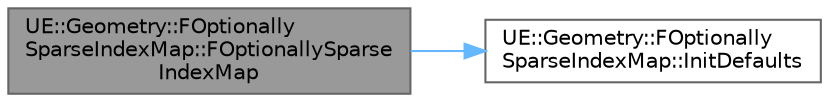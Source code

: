 digraph "UE::Geometry::FOptionallySparseIndexMap::FOptionallySparseIndexMap"
{
 // INTERACTIVE_SVG=YES
 // LATEX_PDF_SIZE
  bgcolor="transparent";
  edge [fontname=Helvetica,fontsize=10,labelfontname=Helvetica,labelfontsize=10];
  node [fontname=Helvetica,fontsize=10,shape=box,height=0.2,width=0.4];
  rankdir="LR";
  Node1 [id="Node000001",label="UE::Geometry::FOptionally\lSparseIndexMap::FOptionallySparse\lIndexMap",height=0.2,width=0.4,color="gray40", fillcolor="grey60", style="filled", fontcolor="black",tooltip="construct map with explicit choice of storage type"];
  Node1 -> Node2 [id="edge1_Node000001_Node000002",color="steelblue1",style="solid",tooltip=" "];
  Node2 [id="Node000002",label="UE::Geometry::FOptionally\lSparseIndexMap::InitDefaults",height=0.2,width=0.4,color="grey40", fillcolor="white", style="filled",URL="$d0/da6/structUE_1_1Geometry_1_1FOptionallySparseIndexMap.html#ad8e53436c3fa213a9c30f4f9c339c4ad",tooltip=" "];
}
